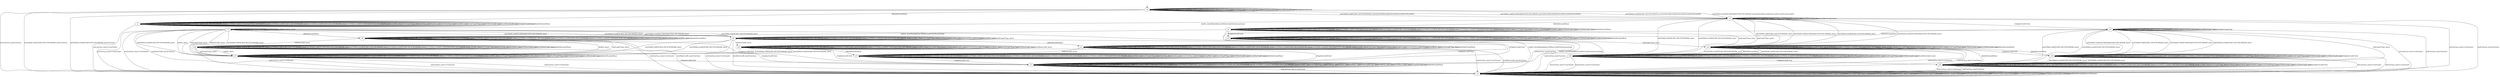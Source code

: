 digraph "../results/kwikModels/kwik-B-B-s-0/learnedModel" {
s0 [label=s0];
s1 [label=s1];
s2 [label=s2];
s3 [label=s3];
s4 [label=s4];
s5 [label=s5];
s6 [label=s6];
s7 [label=s7];
s8 [label=s8];
s9 [label=s9];
s10 [label=s10];
s11 [label=s11];
s12 [label=s12];
s13 [label=s13];
s14 [label=s14];
s15 [label=s15];
s16 [label=s16];
s17 [label=s17];
s18 [label=s18];
s19 [label=s19];
s0 -> s0  [label="initPing_short/PingACK "];
s0 -> s3  [label="initConClose_short/ConClose "];
s0 -> s2  [label="initCltHello-vldACK:AES-128-GCM-SHA256_short/initSvrHello,hndEncExt,hndCert,hndCertVer,hndFin "];
s0 -> s3  [label="initCltHello-vldACK:AES-256-GCM-SHA384_short/ConClose "];
s0 -> s2  [label="initCltHello-vldACK:CHACHA20-POLY1305-SHA256_short/initSvrHello,hndEncExt,hndCert,hndCertVer,hndFin "];
s0 -> s2  [label="initCltHello-invldACK:AES-128-GCM-SHA256_short/initSvrHello,hndEncExt,hndCert,hndCertVer,hndFin "];
s0 -> s3  [label="initCltHello-invldACK:AES-256-GCM-SHA384_short/ConClose "];
s0 -> s2  [label="initCltHello-invldACK:CHACHA20-POLY1305-SHA256_short/initSvrHello,hndEncExt,hndCert,hndCertVer,hndFin "];
s0 -> s0  [label="initNoFr_short/ "];
s0 -> s0  [label="initUnxpFrType_short/ "];
s0 -> s0  [label="hndPing_short/ "];
s0 -> s0  [label="hndFin_short/ "];
s0 -> s0  [label="hndConClose_short/ "];
s0 -> s0  [label="hndNoFr_short/ "];
s0 -> s0  [label="hndUnxpFrType_short/ "];
s0 -> s0  [label="VldNewConID_short/ "];
s0 -> s0  [label="InvldNewConID_short/ "];
s0 -> s0  [label="[ChgDestConID-Ori]/ "];
s0 -> s1  [label="[RmPadFrmInitPkts]/ "];
s1 -> s1  [label="initPing_short/ "];
s1 -> s3  [label="initConClose_short/<ConClosed> "];
s1 -> s1  [label="initCltHello-vldACK:AES-128-GCM-SHA256_short/ "];
s1 -> s1  [label="initCltHello-vldACK:AES-256-GCM-SHA384_short/ "];
s1 -> s1  [label="initCltHello-vldACK:CHACHA20-POLY1305-SHA256_short/ "];
s1 -> s1  [label="initCltHello-invldACK:AES-128-GCM-SHA256_short/ "];
s1 -> s1  [label="initCltHello-invldACK:AES-256-GCM-SHA384_short/ "];
s1 -> s1  [label="initCltHello-invldACK:CHACHA20-POLY1305-SHA256_short/ "];
s1 -> s1  [label="initNoFr_short/ "];
s1 -> s1  [label="initUnxpFrType_short/ "];
s1 -> s1  [label="hndPing_short/ "];
s1 -> s1  [label="hndFin_short/ "];
s1 -> s1  [label="hndConClose_short/ "];
s1 -> s1  [label="hndNoFr_short/ "];
s1 -> s1  [label="hndUnxpFrType_short/ "];
s1 -> s1  [label="VldNewConID_short/ "];
s1 -> s1  [label="InvldNewConID_short/ "];
s1 -> s1  [label="[ChgDestConID-Ori]/ "];
s1 -> s1  [label="[RmPadFrmInitPkts]/ "];
s2 -> s2  [label="initPing_short/ "];
s2 -> s3  [label="initConClose_short/<ConClosed> "];
s2 -> s6  [label="initCltHello-vldACK:AES-128-GCM-SHA256_short/ "];
s2 -> s18  [label="initCltHello-vldACK:AES-256-GCM-SHA384_short/ "];
s2 -> s6  [label="initCltHello-vldACK:CHACHA20-POLY1305-SHA256_short/ "];
s2 -> s6  [label="initCltHello-invldACK:AES-128-GCM-SHA256_short/ "];
s2 -> s18  [label="initCltHello-invldACK:AES-256-GCM-SHA384_short/ "];
s2 -> s6  [label="initCltHello-invldACK:CHACHA20-POLY1305-SHA256_short/ "];
s2 -> s2  [label="initNoFr_short/ "];
s2 -> s2  [label="initUnxpFrType_short/ "];
s2 -> s2  [label="hndPing_short/PingACK "];
s2 -> s5  [label="hndFin_short/HndshkDone,VldNewConID,NewSessionTicket "];
s2 -> s3  [label="hndConClose_short/ConClose "];
s2 -> s2  [label="hndNoFr_short/ "];
s2 -> s18  [label="hndUnxpFrType_short/ "];
s2 -> s2  [label="VldNewConID_short/ "];
s2 -> s2  [label="InvldNewConID_short/ "];
s2 -> s15  [label="[ChgDestConID-Ori]/ "];
s2 -> s4  [label="[RmPadFrmInitPkts]/ "];
s3 -> s3  [label="initPing_short/<ConClosed> "];
s3 -> s3  [label="initConClose_short/<ConClosed> "];
s3 -> s3  [label="initCltHello-vldACK:AES-128-GCM-SHA256_short/<ConClosed> "];
s3 -> s3  [label="initCltHello-vldACK:AES-256-GCM-SHA384_short/<ConClosed> "];
s3 -> s3  [label="initCltHello-vldACK:CHACHA20-POLY1305-SHA256_short/<ConClosed> "];
s3 -> s3  [label="initCltHello-invldACK:AES-128-GCM-SHA256_short/<ConClosed> "];
s3 -> s3  [label="initCltHello-invldACK:AES-256-GCM-SHA384_short/<ConClosed> "];
s3 -> s3  [label="initCltHello-invldACK:CHACHA20-POLY1305-SHA256_short/<ConClosed> "];
s3 -> s3  [label="initNoFr_short/<ConClosed> "];
s3 -> s3  [label="initUnxpFrType_short/<ConClosed> "];
s3 -> s3  [label="hndPing_short/<ConClosed> "];
s3 -> s3  [label="hndFin_short/<ConClosed> "];
s3 -> s3  [label="hndConClose_short/<ConClosed> "];
s3 -> s3  [label="hndNoFr_short/<ConClosed> "];
s3 -> s3  [label="hndUnxpFrType_short/<ConClosed> "];
s3 -> s3  [label="VldNewConID_short/<ConClosed> "];
s3 -> s3  [label="InvldNewConID_short/<ConClosed> "];
s3 -> s3  [label="[ChgDestConID-Ori]/<ConClosed> "];
s3 -> s3  [label="[RmPadFrmInitPkts]/<ConClosed> "];
s4 -> s4  [label="initPing_short/ "];
s4 -> s4  [label="initConClose_short/<ConAct> "];
s4 -> s4  [label="initCltHello-vldACK:AES-128-GCM-SHA256_short/ "];
s4 -> s4  [label="initCltHello-vldACK:AES-256-GCM-SHA384_short/ "];
s4 -> s4  [label="initCltHello-vldACK:CHACHA20-POLY1305-SHA256_short/ "];
s4 -> s4  [label="initCltHello-invldACK:AES-128-GCM-SHA256_short/ "];
s4 -> s4  [label="initCltHello-invldACK:AES-256-GCM-SHA384_short/ "];
s4 -> s4  [label="initCltHello-invldACK:CHACHA20-POLY1305-SHA256_short/ "];
s4 -> s4  [label="initNoFr_short/ "];
s4 -> s4  [label="initUnxpFrType_short/ "];
s4 -> s4  [label="hndPing_short/PingACK "];
s4 -> s9  [label="hndFin_short/HndshkDone,VldNewConID,NewSessionTicket "];
s4 -> s3  [label="hndConClose_short/ConClose "];
s4 -> s4  [label="hndNoFr_short/ "];
s4 -> s6  [label="hndUnxpFrType_short/ "];
s4 -> s4  [label="VldNewConID_short/ "];
s4 -> s4  [label="InvldNewConID_short/ "];
s4 -> s14  [label="[ChgDestConID-Ori]/ "];
s4 -> s4  [label="[RmPadFrmInitPkts]/ "];
s5 -> s5  [label="initPing_short/ "];
s5 -> s3  [label="initConClose_short/<ConClosed> "];
s5 -> s8  [label="initCltHello-vldACK:AES-128-GCM-SHA256_short/ "];
s5 -> s17  [label="initCltHello-vldACK:AES-256-GCM-SHA384_short/ "];
s5 -> s8  [label="initCltHello-vldACK:CHACHA20-POLY1305-SHA256_short/ "];
s5 -> s8  [label="initCltHello-invldACK:AES-128-GCM-SHA256_short/ "];
s5 -> s17  [label="initCltHello-invldACK:AES-256-GCM-SHA384_short/ "];
s5 -> s8  [label="initCltHello-invldACK:CHACHA20-POLY1305-SHA256_short/ "];
s5 -> s5  [label="initNoFr_short/ "];
s5 -> s5  [label="initUnxpFrType_short/ "];
s5 -> s5  [label="hndPing_short/ "];
s5 -> s17  [label="hndFin_short/ "];
s5 -> s3  [label="hndConClose_short/<ConClosed> "];
s5 -> s5  [label="hndNoFr_short/ "];
s5 -> s17  [label="hndUnxpFrType_short/ "];
s5 -> s17  [label="VldNewConID_short/ "];
s5 -> s3  [label="InvldNewConID_short/ConClose "];
s5 -> s7  [label="[ChgDestConID-Ori]/ "];
s5 -> s9  [label="[RmPadFrmInitPkts]/ "];
s6 -> s6  [label="initPing_short/ "];
s6 -> s3  [label="initConClose_short/<ConClosed> "];
s6 -> s6  [label="initCltHello-vldACK:AES-128-GCM-SHA256_short/ "];
s6 -> s18  [label="initCltHello-vldACK:AES-256-GCM-SHA384_short/ "];
s6 -> s6  [label="initCltHello-vldACK:CHACHA20-POLY1305-SHA256_short/ "];
s6 -> s6  [label="initCltHello-invldACK:AES-128-GCM-SHA256_short/ "];
s6 -> s18  [label="initCltHello-invldACK:AES-256-GCM-SHA384_short/ "];
s6 -> s6  [label="initCltHello-invldACK:CHACHA20-POLY1305-SHA256_short/ "];
s6 -> s6  [label="initNoFr_short/ "];
s6 -> s6  [label="initUnxpFrType_short/ "];
s6 -> s6  [label="hndPing_short/ "];
s6 -> s6  [label="hndFin_short/ "];
s6 -> s3  [label="hndConClose_short/<ConClosed> "];
s6 -> s6  [label="hndNoFr_short/ "];
s6 -> s6  [label="hndUnxpFrType_short/ "];
s6 -> s6  [label="VldNewConID_short/ "];
s6 -> s6  [label="InvldNewConID_short/ "];
s6 -> s19  [label="[ChgDestConID-Ori]/ "];
s6 -> s6  [label="[RmPadFrmInitPkts]/ "];
s7 -> s7  [label="initPing_short/ "];
s7 -> s7  [label="initConClose_short/ "];
s7 -> s7  [label="initCltHello-vldACK:AES-128-GCM-SHA256_short/ "];
s7 -> s7  [label="initCltHello-vldACK:AES-256-GCM-SHA384_short/ "];
s7 -> s7  [label="initCltHello-vldACK:CHACHA20-POLY1305-SHA256_short/ "];
s7 -> s7  [label="initCltHello-invldACK:AES-128-GCM-SHA256_short/ "];
s7 -> s7  [label="initCltHello-invldACK:AES-256-GCM-SHA384_short/ "];
s7 -> s7  [label="initCltHello-invldACK:CHACHA20-POLY1305-SHA256_short/ "];
s7 -> s7  [label="initNoFr_short/ "];
s7 -> s7  [label="initUnxpFrType_short/ "];
s7 -> s7  [label="hndPing_short/ "];
s7 -> s7  [label="hndFin_short/ "];
s7 -> s3  [label="hndConClose_short/<ConClosed> "];
s7 -> s7  [label="hndNoFr_short/ "];
s7 -> s7  [label="hndUnxpFrType_short/ "];
s7 -> s7  [label="VldNewConID_short/ "];
s7 -> s7  [label="InvldNewConID_short/ "];
s7 -> s7  [label="[ChgDestConID-Ori]/ "];
s7 -> s7  [label="[RmPadFrmInitPkts]/ "];
s8 -> s8  [label="initPing_short/ "];
s8 -> s3  [label="initConClose_short/<ConClosed> "];
s8 -> s8  [label="initCltHello-vldACK:AES-128-GCM-SHA256_short/ "];
s8 -> s17  [label="initCltHello-vldACK:AES-256-GCM-SHA384_short/ "];
s8 -> s8  [label="initCltHello-vldACK:CHACHA20-POLY1305-SHA256_short/ "];
s8 -> s8  [label="initCltHello-invldACK:AES-128-GCM-SHA256_short/ "];
s8 -> s17  [label="initCltHello-invldACK:AES-256-GCM-SHA384_short/ "];
s8 -> s8  [label="initCltHello-invldACK:CHACHA20-POLY1305-SHA256_short/ "];
s8 -> s8  [label="initNoFr_short/ "];
s8 -> s8  [label="initUnxpFrType_short/ "];
s8 -> s8  [label="hndPing_short/ "];
s8 -> s8  [label="hndFin_short/ "];
s8 -> s8  [label="hndConClose_short/<ConAct> "];
s8 -> s8  [label="hndNoFr_short/ "];
s8 -> s8  [label="hndUnxpFrType_short/ "];
s8 -> s12  [label="VldNewConID_short/ "];
s8 -> s3  [label="InvldNewConID_short/ConClose "];
s8 -> s7  [label="[ChgDestConID-Ori]/ "];
s8 -> s11  [label="[RmPadFrmInitPkts]/ "];
s9 -> s9  [label="initPing_short/ "];
s9 -> s9  [label="initConClose_short/<ConAct> "];
s9 -> s9  [label="initCltHello-vldACK:AES-128-GCM-SHA256_short/ "];
s9 -> s9  [label="initCltHello-vldACK:AES-256-GCM-SHA384_short/ "];
s9 -> s9  [label="initCltHello-vldACK:CHACHA20-POLY1305-SHA256_short/ "];
s9 -> s9  [label="initCltHello-invldACK:AES-128-GCM-SHA256_short/ "];
s9 -> s9  [label="initCltHello-invldACK:AES-256-GCM-SHA384_short/ "];
s9 -> s9  [label="initCltHello-invldACK:CHACHA20-POLY1305-SHA256_short/ "];
s9 -> s9  [label="initNoFr_short/ "];
s9 -> s9  [label="initUnxpFrType_short/ "];
s9 -> s9  [label="hndPing_short/ "];
s9 -> s17  [label="hndFin_short/ "];
s9 -> s3  [label="hndConClose_short/<ConClosed> "];
s9 -> s9  [label="hndNoFr_short/ "];
s9 -> s17  [label="hndUnxpFrType_short/ "];
s9 -> s10  [label="VldNewConID_short/ "];
s9 -> s3  [label="InvldNewConID_short/ConClose "];
s9 -> s7  [label="[ChgDestConID-Ori]/ "];
s9 -> s9  [label="[RmPadFrmInitPkts]/ "];
s10 -> s10  [label="initPing_short/ "];
s10 -> s10  [label="initConClose_short/<ConAct> "];
s10 -> s10  [label="initCltHello-vldACK:AES-128-GCM-SHA256_short/ "];
s10 -> s10  [label="initCltHello-vldACK:AES-256-GCM-SHA384_short/ "];
s10 -> s10  [label="initCltHello-vldACK:CHACHA20-POLY1305-SHA256_short/ "];
s10 -> s10  [label="initCltHello-invldACK:AES-128-GCM-SHA256_short/ "];
s10 -> s10  [label="initCltHello-invldACK:AES-256-GCM-SHA384_short/ "];
s10 -> s10  [label="initCltHello-invldACK:CHACHA20-POLY1305-SHA256_short/ "];
s10 -> s10  [label="initNoFr_short/ "];
s10 -> s10  [label="initUnxpFrType_short/ "];
s10 -> s10  [label="hndPing_short/ "];
s10 -> s17  [label="hndFin_short/ "];
s10 -> s3  [label="hndConClose_short/<ConClosed> "];
s10 -> s10  [label="hndNoFr_short/ "];
s10 -> s17  [label="hndUnxpFrType_short/ "];
s10 -> s10  [label="VldNewConID_short/ "];
s10 -> s10  [label="InvldNewConID_short/ "];
s10 -> s7  [label="[ChgDestConID-Ori]/ "];
s10 -> s10  [label="[RmPadFrmInitPkts]/ "];
s11 -> s11  [label="initPing_short/ "];
s11 -> s11  [label="initConClose_short/<ConAct> "];
s11 -> s11  [label="initCltHello-vldACK:AES-128-GCM-SHA256_short/ "];
s11 -> s11  [label="initCltHello-vldACK:AES-256-GCM-SHA384_short/ "];
s11 -> s11  [label="initCltHello-vldACK:CHACHA20-POLY1305-SHA256_short/ "];
s11 -> s11  [label="initCltHello-invldACK:AES-128-GCM-SHA256_short/ "];
s11 -> s11  [label="initCltHello-invldACK:AES-256-GCM-SHA384_short/ "];
s11 -> s11  [label="initCltHello-invldACK:CHACHA20-POLY1305-SHA256_short/ "];
s11 -> s11  [label="initNoFr_short/ "];
s11 -> s11  [label="initUnxpFrType_short/ "];
s11 -> s11  [label="hndPing_short/ "];
s11 -> s11  [label="hndFin_short/ "];
s11 -> s11  [label="hndConClose_short/<ConAct> "];
s11 -> s11  [label="hndNoFr_short/ "];
s11 -> s11  [label="hndUnxpFrType_short/ "];
s11 -> s13  [label="VldNewConID_short/ "];
s11 -> s3  [label="InvldNewConID_short/ConClose "];
s11 -> s7  [label="[ChgDestConID-Ori]/ "];
s11 -> s11  [label="[RmPadFrmInitPkts]/ "];
s12 -> s12  [label="initPing_short/ "];
s12 -> s3  [label="initConClose_short/<ConClosed> "];
s12 -> s12  [label="initCltHello-vldACK:AES-128-GCM-SHA256_short/ "];
s12 -> s17  [label="initCltHello-vldACK:AES-256-GCM-SHA384_short/ "];
s12 -> s12  [label="initCltHello-vldACK:CHACHA20-POLY1305-SHA256_short/ "];
s12 -> s12  [label="initCltHello-invldACK:AES-128-GCM-SHA256_short/ "];
s12 -> s17  [label="initCltHello-invldACK:AES-256-GCM-SHA384_short/ "];
s12 -> s12  [label="initCltHello-invldACK:CHACHA20-POLY1305-SHA256_short/ "];
s12 -> s12  [label="initNoFr_short/ "];
s12 -> s12  [label="initUnxpFrType_short/ "];
s12 -> s12  [label="hndPing_short/ "];
s12 -> s12  [label="hndFin_short/ "];
s12 -> s12  [label="hndConClose_short/<ConAct> "];
s12 -> s12  [label="hndNoFr_short/ "];
s12 -> s12  [label="hndUnxpFrType_short/ "];
s12 -> s12  [label="VldNewConID_short/ "];
s12 -> s12  [label="InvldNewConID_short/ "];
s12 -> s7  [label="[ChgDestConID-Ori]/ "];
s12 -> s13  [label="[RmPadFrmInitPkts]/ "];
s13 -> s13  [label="initPing_short/ "];
s13 -> s13  [label="initConClose_short/<ConAct> "];
s13 -> s13  [label="initCltHello-vldACK:AES-128-GCM-SHA256_short/ "];
s13 -> s13  [label="initCltHello-vldACK:AES-256-GCM-SHA384_short/ "];
s13 -> s13  [label="initCltHello-vldACK:CHACHA20-POLY1305-SHA256_short/ "];
s13 -> s13  [label="initCltHello-invldACK:AES-128-GCM-SHA256_short/ "];
s13 -> s13  [label="initCltHello-invldACK:AES-256-GCM-SHA384_short/ "];
s13 -> s13  [label="initCltHello-invldACK:CHACHA20-POLY1305-SHA256_short/ "];
s13 -> s13  [label="initNoFr_short/ "];
s13 -> s13  [label="initUnxpFrType_short/ "];
s13 -> s13  [label="hndPing_short/ "];
s13 -> s13  [label="hndFin_short/ "];
s13 -> s13  [label="hndConClose_short/<ConAct> "];
s13 -> s13  [label="hndNoFr_short/ "];
s13 -> s13  [label="hndUnxpFrType_short/ "];
s13 -> s13  [label="VldNewConID_short/ "];
s13 -> s13  [label="InvldNewConID_short/ "];
s13 -> s7  [label="[ChgDestConID-Ori]/ "];
s13 -> s13  [label="[RmPadFrmInitPkts]/ "];
s14 -> s14  [label="initPing_short/ "];
s14 -> s14  [label="initConClose_short/<ConAct> "];
s14 -> s14  [label="initCltHello-vldACK:AES-128-GCM-SHA256_short/ "];
s14 -> s14  [label="initCltHello-vldACK:AES-256-GCM-SHA384_short/ "];
s14 -> s14  [label="initCltHello-vldACK:CHACHA20-POLY1305-SHA256_short/ "];
s14 -> s14  [label="initCltHello-invldACK:AES-128-GCM-SHA256_short/ "];
s14 -> s14  [label="initCltHello-invldACK:AES-256-GCM-SHA384_short/ "];
s14 -> s14  [label="initCltHello-invldACK:CHACHA20-POLY1305-SHA256_short/ "];
s14 -> s14  [label="initNoFr_short/ "];
s14 -> s14  [label="initUnxpFrType_short/ "];
s14 -> s14  [label="hndPing_short/PingACK "];
s14 -> s7  [label="hndFin_short/HndshkDone,VldNewConID,NewSessionTicket "];
s14 -> s3  [label="hndConClose_short/ConClose "];
s14 -> s14  [label="hndNoFr_short/ "];
s14 -> s6  [label="hndUnxpFrType_short/ "];
s14 -> s14  [label="VldNewConID_short/ "];
s14 -> s14  [label="InvldNewConID_short/ "];
s14 -> s14  [label="[ChgDestConID-Ori]/ "];
s14 -> s14  [label="[RmPadFrmInitPkts]/ "];
s15 -> s15  [label="initPing_short/ "];
s15 -> s3  [label="initConClose_short/<ConClosed> "];
s15 -> s19  [label="initCltHello-vldACK:AES-128-GCM-SHA256_short/ "];
s15 -> s16  [label="initCltHello-vldACK:AES-256-GCM-SHA384_short/ "];
s15 -> s19  [label="initCltHello-vldACK:CHACHA20-POLY1305-SHA256_short/ "];
s15 -> s19  [label="initCltHello-invldACK:AES-128-GCM-SHA256_short/ "];
s15 -> s16  [label="initCltHello-invldACK:AES-256-GCM-SHA384_short/ "];
s15 -> s19  [label="initCltHello-invldACK:CHACHA20-POLY1305-SHA256_short/ "];
s15 -> s15  [label="initNoFr_short/ "];
s15 -> s15  [label="initUnxpFrType_short/ "];
s15 -> s15  [label="hndPing_short/PingACK "];
s15 -> s7  [label="hndFin_short/HndshkDone,VldNewConID,NewSessionTicket "];
s15 -> s3  [label="hndConClose_short/ConClose "];
s15 -> s15  [label="hndNoFr_short/ "];
s15 -> s16  [label="hndUnxpFrType_short/ "];
s15 -> s15  [label="VldNewConID_short/ "];
s15 -> s15  [label="InvldNewConID_short/ "];
s15 -> s15  [label="[ChgDestConID-Ori]/ "];
s15 -> s14  [label="[RmPadFrmInitPkts]/ "];
s16 -> s16  [label="initPing_short/PingACK "];
s16 -> s3  [label="initConClose_short/ConClose "];
s16 -> s16  [label="initCltHello-vldACK:AES-128-GCM-SHA256_short/ "];
s16 -> s16  [label="initCltHello-vldACK:AES-256-GCM-SHA384_short/ "];
s16 -> s16  [label="initCltHello-vldACK:CHACHA20-POLY1305-SHA256_short/ "];
s16 -> s16  [label="initCltHello-invldACK:AES-128-GCM-SHA256_short/ "];
s16 -> s16  [label="initCltHello-invldACK:AES-256-GCM-SHA384_short/ "];
s16 -> s16  [label="initCltHello-invldACK:CHACHA20-POLY1305-SHA256_short/ "];
s16 -> s16  [label="initNoFr_short/ "];
s16 -> s16  [label="initUnxpFrType_short/ "];
s16 -> s16  [label="hndPing_short/ "];
s16 -> s16  [label="hndFin_short/ "];
s16 -> s3  [label="hndConClose_short/<ConClosed> "];
s16 -> s16  [label="hndNoFr_short/ "];
s16 -> s16  [label="hndUnxpFrType_short/ "];
s16 -> s16  [label="VldNewConID_short/ "];
s16 -> s16  [label="InvldNewConID_short/ "];
s16 -> s16  [label="[ChgDestConID-Ori]/ "];
s16 -> s6  [label="[RmPadFrmInitPkts]/ "];
s17 -> s17  [label="initPing_short/ "];
s17 -> s3  [label="initConClose_short/<ConClosed> "];
s17 -> s17  [label="initCltHello-vldACK:AES-128-GCM-SHA256_short/ "];
s17 -> s17  [label="initCltHello-vldACK:AES-256-GCM-SHA384_short/ "];
s17 -> s17  [label="initCltHello-vldACK:CHACHA20-POLY1305-SHA256_short/ "];
s17 -> s17  [label="initCltHello-invldACK:AES-128-GCM-SHA256_short/ "];
s17 -> s17  [label="initCltHello-invldACK:AES-256-GCM-SHA384_short/ "];
s17 -> s17  [label="initCltHello-invldACK:CHACHA20-POLY1305-SHA256_short/ "];
s17 -> s17  [label="initNoFr_short/ "];
s17 -> s17  [label="initUnxpFrType_short/ "];
s17 -> s17  [label="hndPing_short/ "];
s17 -> s17  [label="hndFin_short/ "];
s17 -> s3  [label="hndConClose_short/<ConClosed> "];
s17 -> s17  [label="hndNoFr_short/ "];
s17 -> s17  [label="hndUnxpFrType_short/ "];
s17 -> s17  [label="VldNewConID_short/ "];
s17 -> s17  [label="InvldNewConID_short/ "];
s17 -> s7  [label="[ChgDestConID-Ori]/ "];
s17 -> s17  [label="[RmPadFrmInitPkts]/ "];
s18 -> s18  [label="initPing_short/ "];
s18 -> s3  [label="initConClose_short/<ConClosed> "];
s18 -> s18  [label="initCltHello-vldACK:AES-128-GCM-SHA256_short/ "];
s18 -> s18  [label="initCltHello-vldACK:AES-256-GCM-SHA384_short/ "];
s18 -> s18  [label="initCltHello-vldACK:CHACHA20-POLY1305-SHA256_short/ "];
s18 -> s18  [label="initCltHello-invldACK:AES-128-GCM-SHA256_short/ "];
s18 -> s18  [label="initCltHello-invldACK:AES-256-GCM-SHA384_short/ "];
s18 -> s18  [label="initCltHello-invldACK:CHACHA20-POLY1305-SHA256_short/ "];
s18 -> s18  [label="initNoFr_short/ "];
s18 -> s18  [label="initUnxpFrType_short/ "];
s18 -> s18  [label="hndPing_short/ "];
s18 -> s18  [label="hndFin_short/ "];
s18 -> s3  [label="hndConClose_short/<ConClosed> "];
s18 -> s18  [label="hndNoFr_short/ "];
s18 -> s18  [label="hndUnxpFrType_short/ "];
s18 -> s18  [label="VldNewConID_short/ "];
s18 -> s18  [label="InvldNewConID_short/ "];
s18 -> s16  [label="[ChgDestConID-Ori]/ "];
s18 -> s6  [label="[RmPadFrmInitPkts]/ "];
s19 -> s19  [label="initPing_short/ "];
s19 -> s3  [label="initConClose_short/<ConClosed> "];
s19 -> s19  [label="initCltHello-vldACK:AES-128-GCM-SHA256_short/ "];
s19 -> s16  [label="initCltHello-vldACK:AES-256-GCM-SHA384_short/ "];
s19 -> s19  [label="initCltHello-vldACK:CHACHA20-POLY1305-SHA256_short/ "];
s19 -> s19  [label="initCltHello-invldACK:AES-128-GCM-SHA256_short/ "];
s19 -> s16  [label="initCltHello-invldACK:AES-256-GCM-SHA384_short/ "];
s19 -> s19  [label="initCltHello-invldACK:CHACHA20-POLY1305-SHA256_short/ "];
s19 -> s19  [label="initNoFr_short/ "];
s19 -> s19  [label="initUnxpFrType_short/ "];
s19 -> s19  [label="hndPing_short/ "];
s19 -> s19  [label="hndFin_short/ "];
s19 -> s3  [label="hndConClose_short/<ConClosed> "];
s19 -> s19  [label="hndNoFr_short/ "];
s19 -> s19  [label="hndUnxpFrType_short/ "];
s19 -> s19  [label="VldNewConID_short/ "];
s19 -> s19  [label="InvldNewConID_short/ "];
s19 -> s19  [label="[ChgDestConID-Ori]/ "];
s19 -> s6  [label="[RmPadFrmInitPkts]/ "];
__start0 [label="", shape=none];
__start0 -> s0  [label=""];
}
